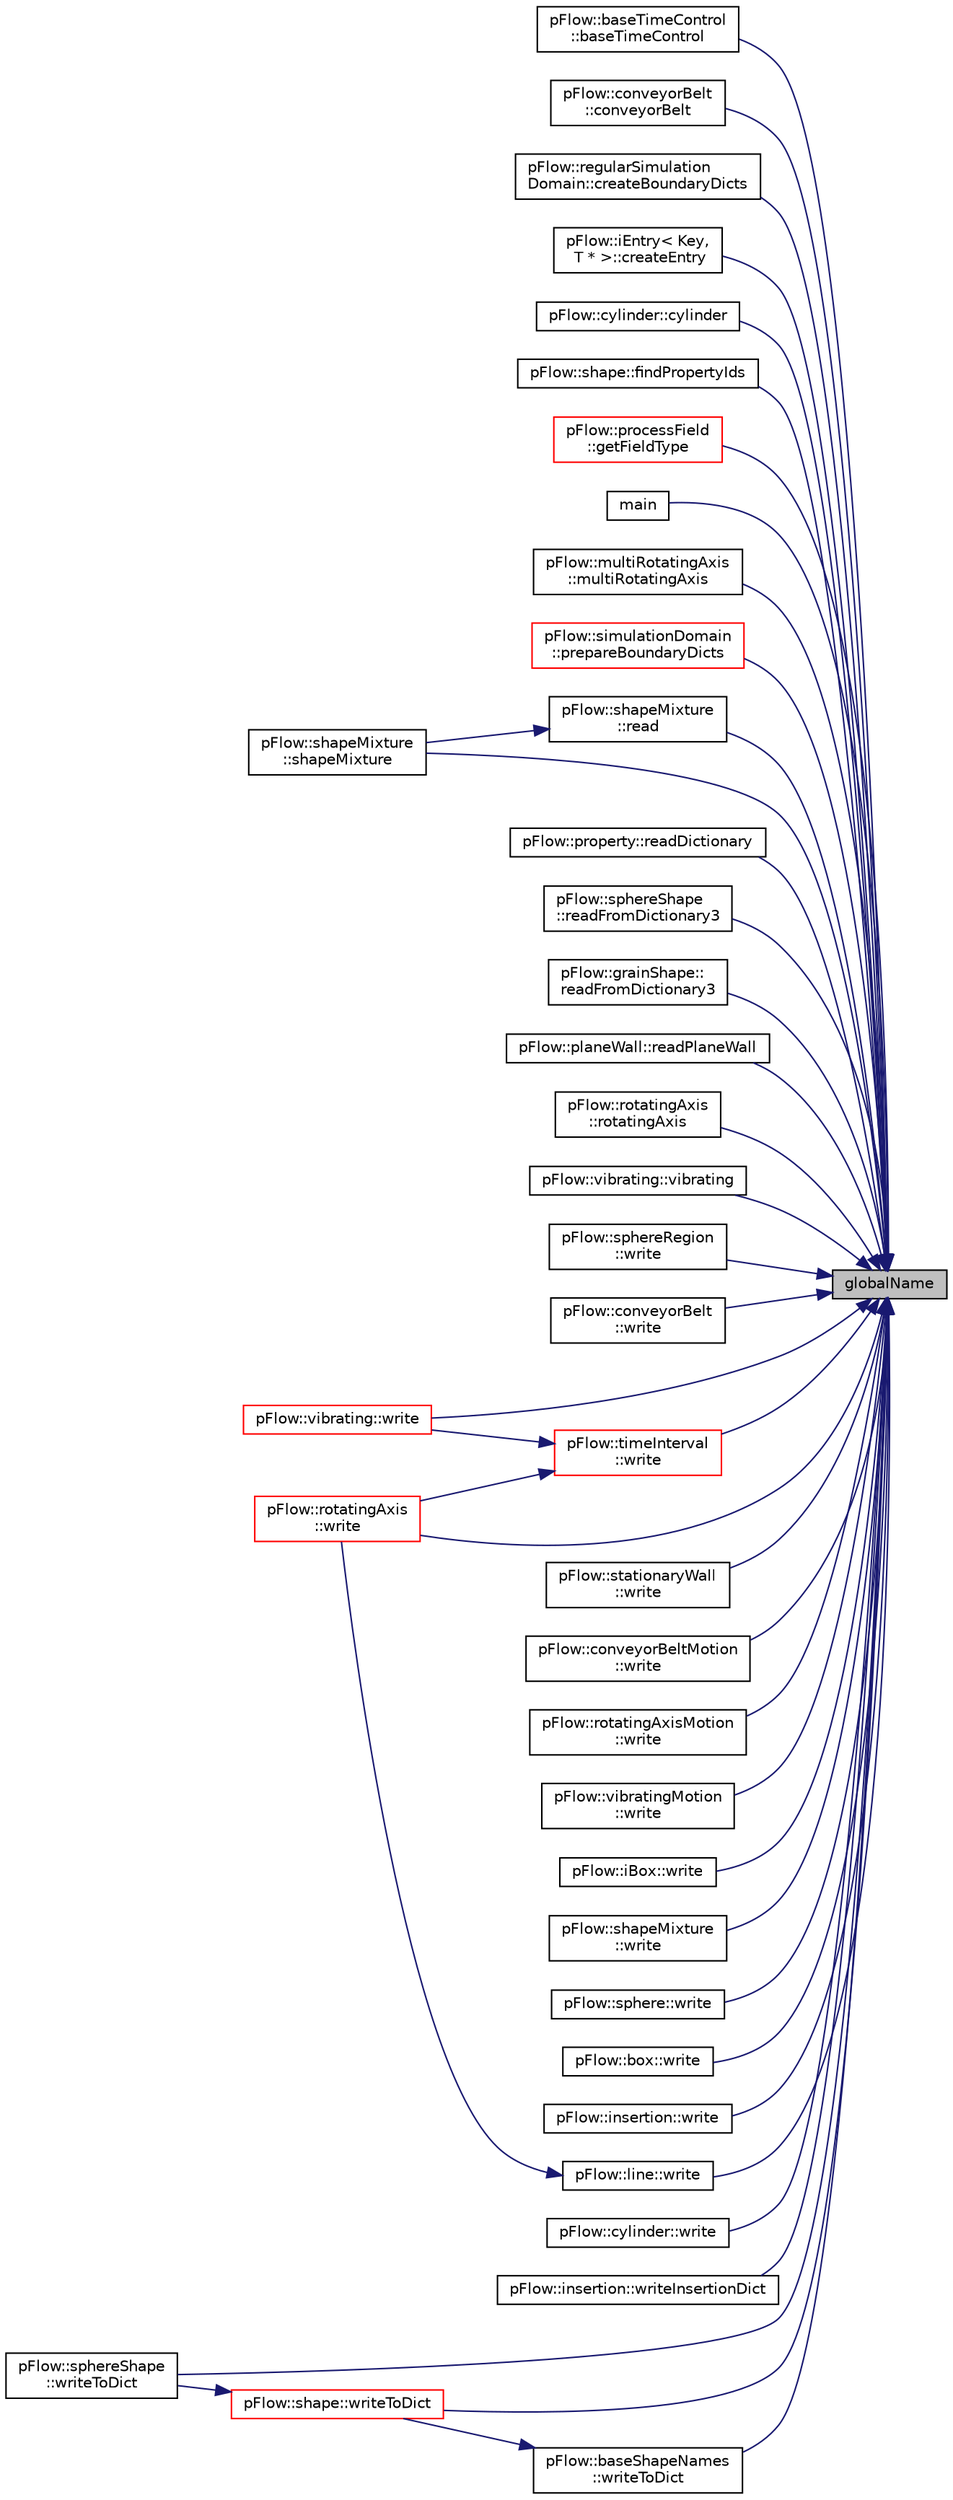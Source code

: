 digraph "globalName"
{
 // LATEX_PDF_SIZE
  edge [fontname="Helvetica",fontsize="10",labelfontname="Helvetica",labelfontsize="10"];
  node [fontname="Helvetica",fontsize="10",shape=record];
  rankdir="RL";
  Node1 [label="globalName",height=0.2,width=0.4,color="black", fillcolor="grey75", style="filled", fontcolor="black",tooltip="global name of entry, separated with dots"];
  Node1 -> Node2 [dir="back",color="midnightblue",fontsize="10",style="solid",fontname="Helvetica"];
  Node2 [label="pFlow::baseTimeControl\l::baseTimeControl",height=0.2,width=0.4,color="black", fillcolor="white", style="filled",URL="$classpFlow_1_1baseTimeControl.html#a53cc197f194121f3c080460e684d11f6",tooltip=" "];
  Node1 -> Node3 [dir="back",color="midnightblue",fontsize="10",style="solid",fontname="Helvetica"];
  Node3 [label="pFlow::conveyorBelt\l::conveyorBelt",height=0.2,width=0.4,color="black", fillcolor="white", style="filled",URL="$classpFlow_1_1conveyorBelt.html#a225d1dae3d72a6542b7e0329f9414fc8",tooltip=" "];
  Node1 -> Node4 [dir="back",color="midnightblue",fontsize="10",style="solid",fontname="Helvetica"];
  Node4 [label="pFlow::regularSimulation\lDomain::createBoundaryDicts",height=0.2,width=0.4,color="black", fillcolor="white", style="filled",URL="$classpFlow_1_1regularSimulationDomain.html#aa5ffcd53200f744cf111c760815cdf70",tooltip=" "];
  Node1 -> Node5 [dir="back",color="midnightblue",fontsize="10",style="solid",fontname="Helvetica"];
  Node5 [label="pFlow::iEntry\< Key,\l T * \>::createEntry",height=0.2,width=0.4,color="black", fillcolor="white", style="filled",URL="$classpFlow_1_1iEntry.html#a133f34e170bc1f28e7439fe87043ce2f",tooltip="create an entry (dataEntry or dictionary) from stream"];
  Node1 -> Node6 [dir="back",color="midnightblue",fontsize="10",style="solid",fontname="Helvetica"];
  Node6 [label="pFlow::cylinder::cylinder",height=0.2,width=0.4,color="black", fillcolor="white", style="filled",URL="$classpFlow_1_1cylinder.html#aeb891021cbf6cf208d35a6a4ffcd9a4e",tooltip=" "];
  Node1 -> Node7 [dir="back",color="midnightblue",fontsize="10",style="solid",fontname="Helvetica"];
  Node7 [label="pFlow::shape::findPropertyIds",height=0.2,width=0.4,color="black", fillcolor="white", style="filled",URL="$classpFlow_1_1shape.html#a344d06c55a037c57ccaba5fec5a5339c",tooltip=" "];
  Node1 -> Node8 [dir="back",color="midnightblue",fontsize="10",style="solid",fontname="Helvetica"];
  Node8 [label="pFlow::processField\l::getFieldType",height=0.2,width=0.4,color="red", fillcolor="white", style="filled",URL="$classpFlow_1_1processField.html#a652a19b251fd07c2ee0a88ef91d6c748",tooltip=" "];
  Node1 -> Node10 [dir="back",color="midnightblue",fontsize="10",style="solid",fontname="Helvetica"];
  Node10 [label="main",height=0.2,width=0.4,color="black", fillcolor="white", style="filled",URL="$particlesPhasicFlow_8cpp.html#a0ddf1224851353fc92bfbff6f499fa97",tooltip=" "];
  Node1 -> Node11 [dir="back",color="midnightblue",fontsize="10",style="solid",fontname="Helvetica"];
  Node11 [label="pFlow::multiRotatingAxis\l::multiRotatingAxis",height=0.2,width=0.4,color="black", fillcolor="white", style="filled",URL="$classpFlow_1_1multiRotatingAxis.html#a1d3b3b07b1c42ccdc32677e283bcab9d",tooltip="Construct from dictionary and list of axes."];
  Node1 -> Node12 [dir="back",color="midnightblue",fontsize="10",style="solid",fontname="Helvetica"];
  Node12 [label="pFlow::simulationDomain\l::prepareBoundaryDicts",height=0.2,width=0.4,color="red", fillcolor="white", style="filled",URL="$classpFlow_1_1simulationDomain.html#a7480d19ee76243cda932bdbc4acedb7e",tooltip=" "];
  Node1 -> Node14 [dir="back",color="midnightblue",fontsize="10",style="solid",fontname="Helvetica"];
  Node14 [label="pFlow::shapeMixture\l::read",height=0.2,width=0.4,color="black", fillcolor="white", style="filled",URL="$classpFlow_1_1shapeMixture.html#a6ce0c64db98eb6144d363dbfc86104eb",tooltip=" "];
  Node14 -> Node15 [dir="back",color="midnightblue",fontsize="10",style="solid",fontname="Helvetica"];
  Node15 [label="pFlow::shapeMixture\l::shapeMixture",height=0.2,width=0.4,color="black", fillcolor="white", style="filled",URL="$classpFlow_1_1shapeMixture.html#a30b28159990ebe96ff0cdd6184f093a4",tooltip="Construct from dictionary."];
  Node1 -> Node16 [dir="back",color="midnightblue",fontsize="10",style="solid",fontname="Helvetica"];
  Node16 [label="pFlow::property::readDictionary",height=0.2,width=0.4,color="black", fillcolor="white", style="filled",URL="$classpFlow_1_1property.html#af88fce6a49f1871a485ece4bb1772a55",tooltip="read from dict"];
  Node1 -> Node17 [dir="back",color="midnightblue",fontsize="10",style="solid",fontname="Helvetica"];
  Node17 [label="pFlow::sphereShape\l::readFromDictionary3",height=0.2,width=0.4,color="black", fillcolor="white", style="filled",URL="$classpFlow_1_1sphereShape.html#a50332f1d249adc1de440fce2d0ccc7a9",tooltip=" "];
  Node1 -> Node18 [dir="back",color="midnightblue",fontsize="10",style="solid",fontname="Helvetica"];
  Node18 [label="pFlow::grainShape::\lreadFromDictionary3",height=0.2,width=0.4,color="black", fillcolor="white", style="filled",URL="$classpFlow_1_1grainShape.html#a50332f1d249adc1de440fce2d0ccc7a9",tooltip=" "];
  Node1 -> Node19 [dir="back",color="midnightblue",fontsize="10",style="solid",fontname="Helvetica"];
  Node19 [label="pFlow::planeWall::readPlaneWall",height=0.2,width=0.4,color="black", fillcolor="white", style="filled",URL="$classpFlow_1_1planeWall.html#a549697ff2b459d3f6f0d888e6ab32e30",tooltip=" "];
  Node1 -> Node20 [dir="back",color="midnightblue",fontsize="10",style="solid",fontname="Helvetica"];
  Node20 [label="pFlow::rotatingAxis\l::rotatingAxis",height=0.2,width=0.4,color="black", fillcolor="white", style="filled",URL="$classpFlow_1_1rotatingAxis.html#a9e4f55418c7df3007270e91664156c48",tooltip="Construct from dictionary."];
  Node1 -> Node15 [dir="back",color="midnightblue",fontsize="10",style="solid",fontname="Helvetica"];
  Node1 -> Node21 [dir="back",color="midnightblue",fontsize="10",style="solid",fontname="Helvetica"];
  Node21 [label="pFlow::vibrating::vibrating",height=0.2,width=0.4,color="black", fillcolor="white", style="filled",URL="$classpFlow_1_1vibrating.html#a2b355a11348fa109643c5396da68e170",tooltip=" "];
  Node1 -> Node22 [dir="back",color="midnightblue",fontsize="10",style="solid",fontname="Helvetica"];
  Node22 [label="pFlow::sphereRegion\l::write",height=0.2,width=0.4,color="black", fillcolor="white", style="filled",URL="$classpFlow_1_1sphereRegion.html#a6964e9f1f100001543fdb044fa7fc896",tooltip=" "];
  Node1 -> Node23 [dir="back",color="midnightblue",fontsize="10",style="solid",fontname="Helvetica"];
  Node23 [label="pFlow::conveyorBelt\l::write",height=0.2,width=0.4,color="black", fillcolor="white", style="filled",URL="$classpFlow_1_1conveyorBelt.html#a279dae2ee3345fbb2b31e5af9ec0a5b4",tooltip=" "];
  Node1 -> Node24 [dir="back",color="midnightblue",fontsize="10",style="solid",fontname="Helvetica"];
  Node24 [label="pFlow::timeInterval\l::write",height=0.2,width=0.4,color="red", fillcolor="white", style="filled",URL="$classpFlow_1_1timeInterval.html#a279dae2ee3345fbb2b31e5af9ec0a5b4",tooltip=" "];
  Node24 -> Node26 [dir="back",color="midnightblue",fontsize="10",style="solid",fontname="Helvetica"];
  Node26 [label="pFlow::vibrating::write",height=0.2,width=0.4,color="red", fillcolor="white", style="filled",URL="$classpFlow_1_1vibrating.html#a279dae2ee3345fbb2b31e5af9ec0a5b4",tooltip=" "];
  Node24 -> Node28 [dir="back",color="midnightblue",fontsize="10",style="solid",fontname="Helvetica"];
  Node28 [label="pFlow::rotatingAxis\l::write",height=0.2,width=0.4,color="red", fillcolor="white", style="filled",URL="$classpFlow_1_1rotatingAxis.html#a279dae2ee3345fbb2b31e5af9ec0a5b4",tooltip="Write to dictionary."];
  Node1 -> Node30 [dir="back",color="midnightblue",fontsize="10",style="solid",fontname="Helvetica"];
  Node30 [label="pFlow::stationaryWall\l::write",height=0.2,width=0.4,color="black", fillcolor="white", style="filled",URL="$classpFlow_1_1stationaryWall.html#ab3738b20dfa25d66228f6a7571d97aa0",tooltip=" "];
  Node1 -> Node31 [dir="back",color="midnightblue",fontsize="10",style="solid",fontname="Helvetica"];
  Node31 [label="pFlow::conveyorBeltMotion\l::write",height=0.2,width=0.4,color="black", fillcolor="white", style="filled",URL="$classpFlow_1_1conveyorBeltMotion.html#ab3738b20dfa25d66228f6a7571d97aa0",tooltip=" "];
  Node1 -> Node32 [dir="back",color="midnightblue",fontsize="10",style="solid",fontname="Helvetica"];
  Node32 [label="pFlow::rotatingAxisMotion\l::write",height=0.2,width=0.4,color="black", fillcolor="white", style="filled",URL="$classpFlow_1_1rotatingAxisMotion.html#ab3738b20dfa25d66228f6a7571d97aa0",tooltip=" "];
  Node1 -> Node33 [dir="back",color="midnightblue",fontsize="10",style="solid",fontname="Helvetica"];
  Node33 [label="pFlow::vibratingMotion\l::write",height=0.2,width=0.4,color="black", fillcolor="white", style="filled",URL="$classpFlow_1_1vibratingMotion.html#ab3738b20dfa25d66228f6a7571d97aa0",tooltip=" "];
  Node1 -> Node34 [dir="back",color="midnightblue",fontsize="10",style="solid",fontname="Helvetica"];
  Node34 [label="pFlow::iBox::write",height=0.2,width=0.4,color="black", fillcolor="white", style="filled",URL="$classpFlow_1_1iBox.html#a279dae2ee3345fbb2b31e5af9ec0a5b4",tooltip=" "];
  Node1 -> Node35 [dir="back",color="midnightblue",fontsize="10",style="solid",fontname="Helvetica"];
  Node35 [label="pFlow::shapeMixture\l::write",height=0.2,width=0.4,color="black", fillcolor="white", style="filled",URL="$classpFlow_1_1shapeMixture.html#a6964e9f1f100001543fdb044fa7fc896",tooltip=" "];
  Node1 -> Node36 [dir="back",color="midnightblue",fontsize="10",style="solid",fontname="Helvetica"];
  Node36 [label="pFlow::sphere::write",height=0.2,width=0.4,color="black", fillcolor="white", style="filled",URL="$classpFlow_1_1sphere.html#a279dae2ee3345fbb2b31e5af9ec0a5b4",tooltip=" "];
  Node1 -> Node37 [dir="back",color="midnightblue",fontsize="10",style="solid",fontname="Helvetica"];
  Node37 [label="pFlow::box::write",height=0.2,width=0.4,color="black", fillcolor="white", style="filled",URL="$classpFlow_1_1box.html#a279dae2ee3345fbb2b31e5af9ec0a5b4",tooltip=" "];
  Node1 -> Node38 [dir="back",color="midnightblue",fontsize="10",style="solid",fontname="Helvetica"];
  Node38 [label="pFlow::insertion::write",height=0.2,width=0.4,color="black", fillcolor="white", style="filled",URL="$classpFlow_1_1insertion.html#ab3738b20dfa25d66228f6a7571d97aa0",tooltip="write to iOstream"];
  Node1 -> Node39 [dir="back",color="midnightblue",fontsize="10",style="solid",fontname="Helvetica"];
  Node39 [label="pFlow::line::write",height=0.2,width=0.4,color="black", fillcolor="white", style="filled",URL="$classpFlow_1_1line.html#a8dfb09bc3cd31a799290f903613192aa",tooltip=" "];
  Node39 -> Node28 [dir="back",color="midnightblue",fontsize="10",style="solid",fontname="Helvetica"];
  Node1 -> Node26 [dir="back",color="midnightblue",fontsize="10",style="solid",fontname="Helvetica"];
  Node1 -> Node28 [dir="back",color="midnightblue",fontsize="10",style="solid",fontname="Helvetica"];
  Node1 -> Node40 [dir="back",color="midnightblue",fontsize="10",style="solid",fontname="Helvetica"];
  Node40 [label="pFlow::cylinder::write",height=0.2,width=0.4,color="black", fillcolor="white", style="filled",URL="$classpFlow_1_1cylinder.html#a279dae2ee3345fbb2b31e5af9ec0a5b4",tooltip=" "];
  Node1 -> Node41 [dir="back",color="midnightblue",fontsize="10",style="solid",fontname="Helvetica"];
  Node41 [label="pFlow::insertion::writeInsertionDict",height=0.2,width=0.4,color="black", fillcolor="white", style="filled",URL="$classpFlow_1_1insertion.html#a0a48f031a06d7bb9bbf6db921501e4b3",tooltip="Write to dictionary."];
  Node1 -> Node42 [dir="back",color="midnightblue",fontsize="10",style="solid",fontname="Helvetica"];
  Node42 [label="pFlow::sphereShape\l::writeToDict",height=0.2,width=0.4,color="black", fillcolor="white", style="filled",URL="$classpFlow_1_1sphereShape.html#a702b7453c51ceb2aa998d3a90565e576",tooltip=" "];
  Node1 -> Node43 [dir="back",color="midnightblue",fontsize="10",style="solid",fontname="Helvetica"];
  Node43 [label="pFlow::shape::writeToDict",height=0.2,width=0.4,color="red", fillcolor="white", style="filled",URL="$classpFlow_1_1shape.html#a702b7453c51ceb2aa998d3a90565e576",tooltip=" "];
  Node43 -> Node42 [dir="back",color="midnightblue",fontsize="10",style="solid",fontname="Helvetica"];
  Node1 -> Node45 [dir="back",color="midnightblue",fontsize="10",style="solid",fontname="Helvetica"];
  Node45 [label="pFlow::baseShapeNames\l::writeToDict",height=0.2,width=0.4,color="black", fillcolor="white", style="filled",URL="$classpFlow_1_1baseShapeNames.html#af01f4899d3a63226fac5371a8a246e5b",tooltip=" "];
  Node45 -> Node43 [dir="back",color="midnightblue",fontsize="10",style="solid",fontname="Helvetica"];
}
